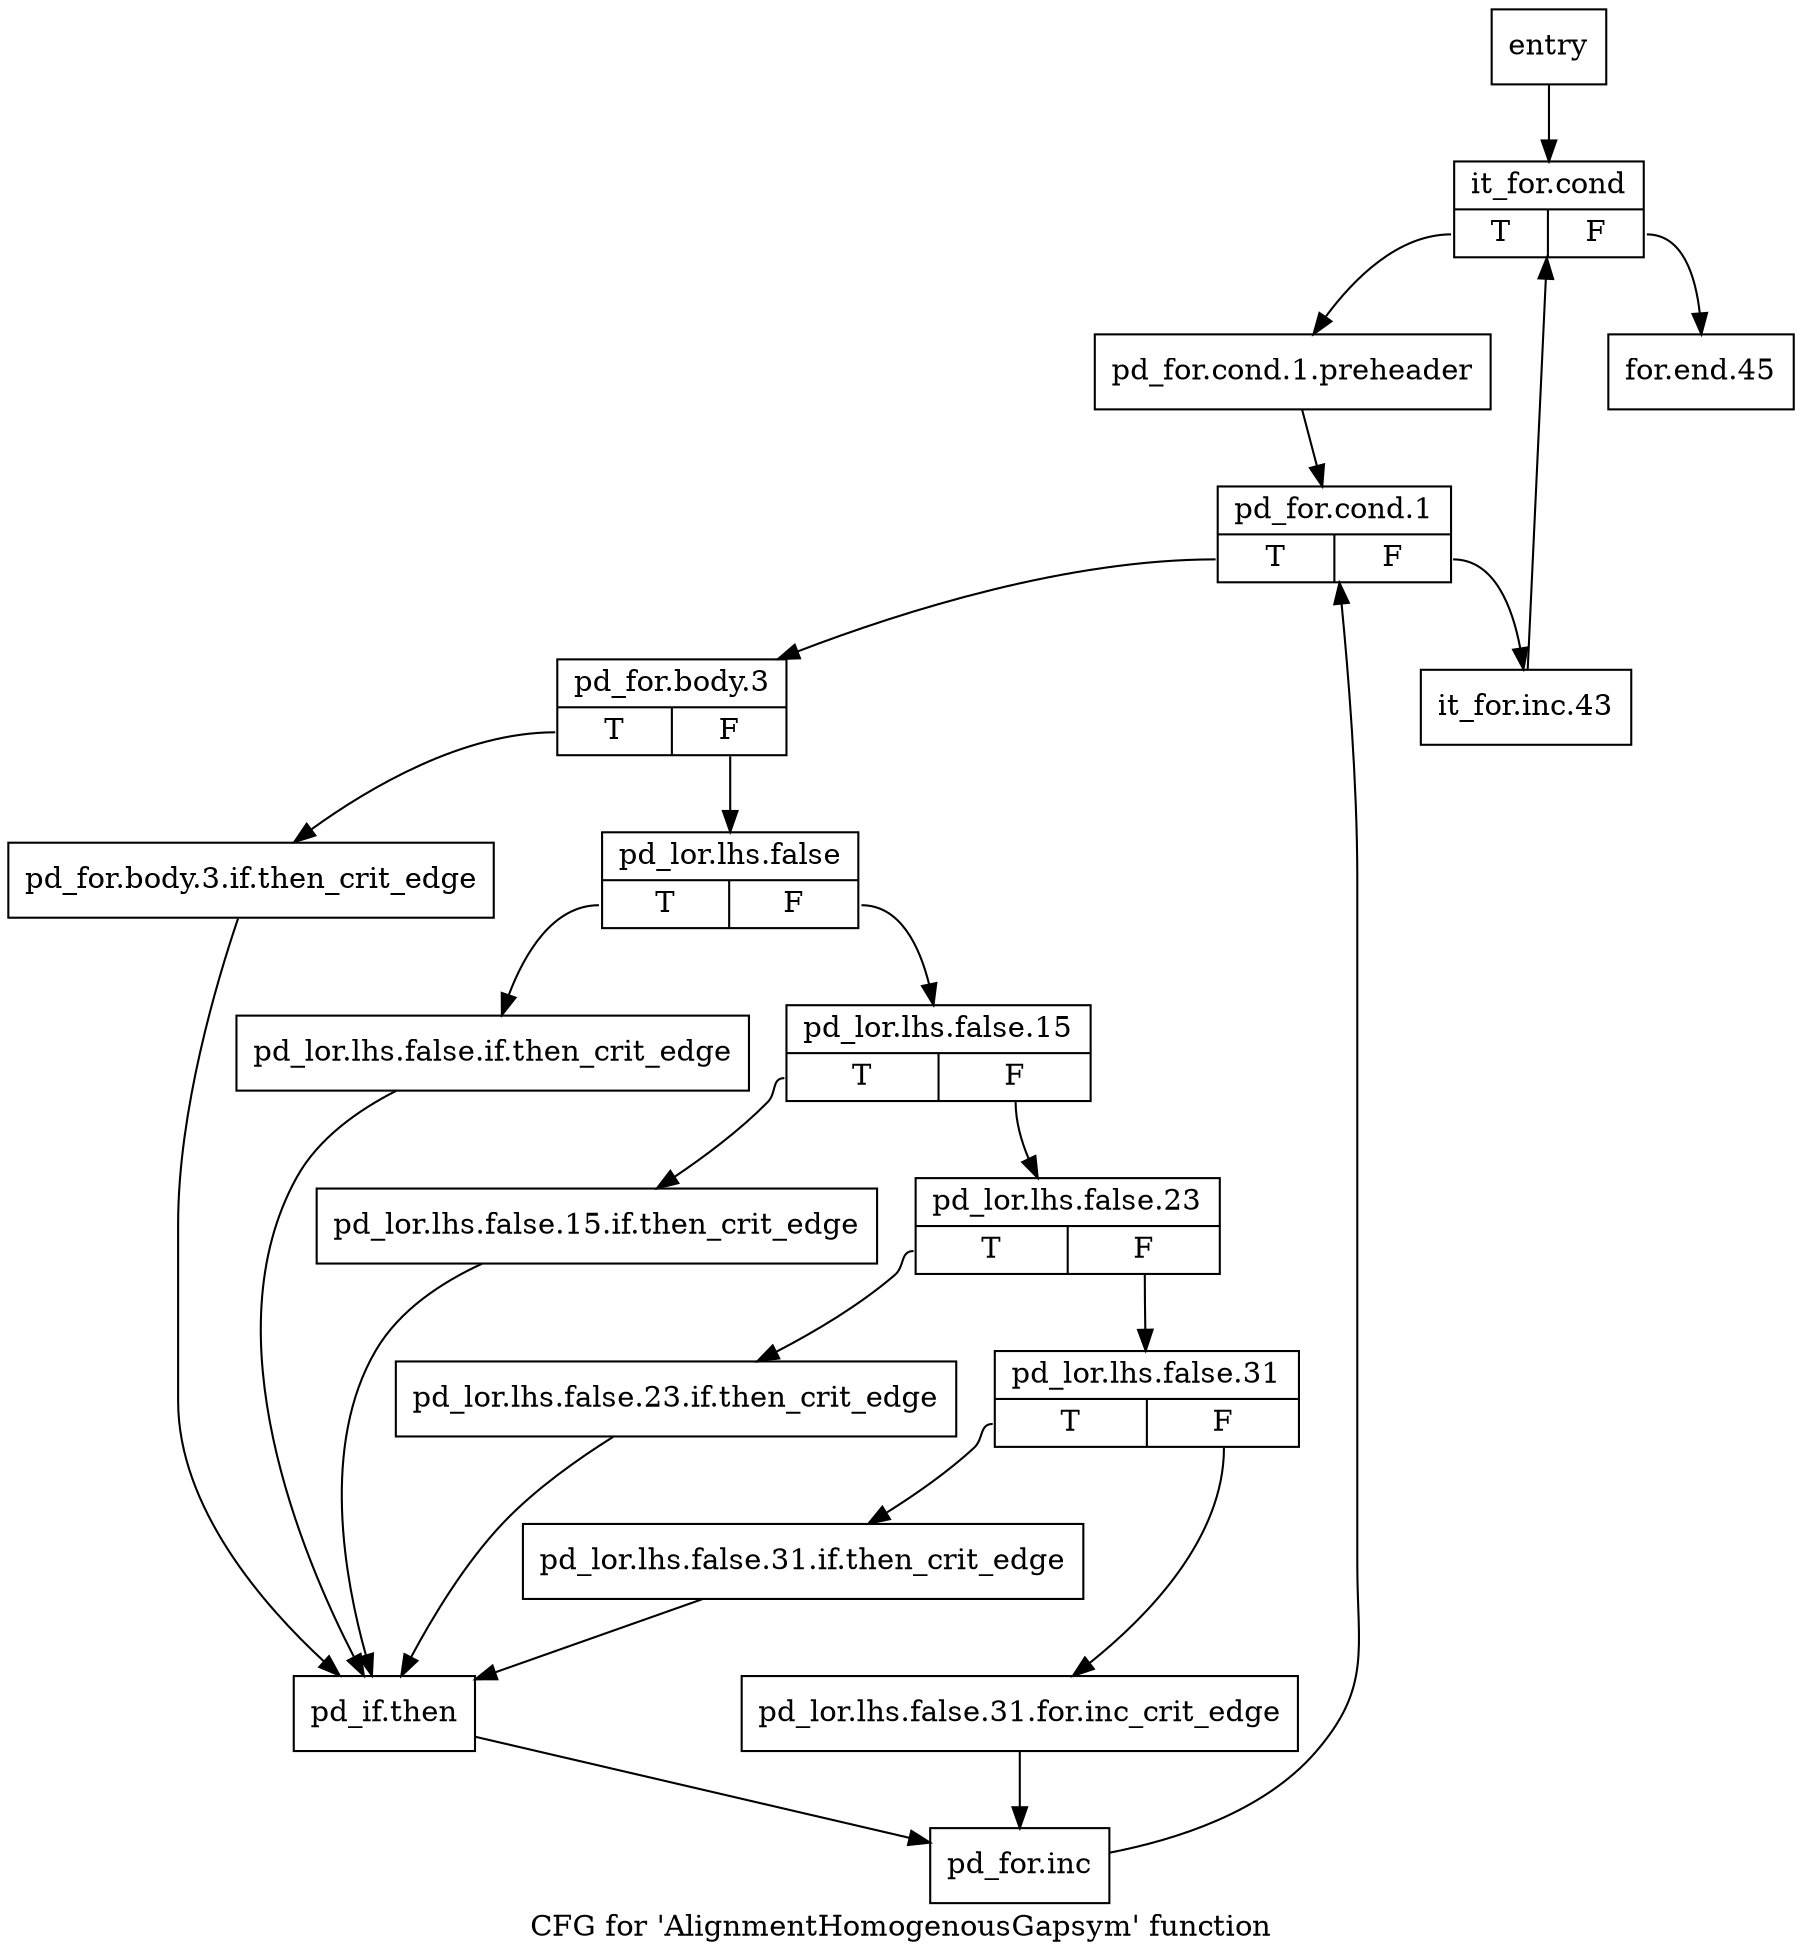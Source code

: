 digraph "CFG for 'AlignmentHomogenousGapsym' function" {
	label="CFG for 'AlignmentHomogenousGapsym' function";

	Node0x2c0bb80 [shape=record,label="{entry}"];
	Node0x2c0bb80 -> Node0x2c0bbd0;
	Node0x2c0bbd0 [shape=record,label="{it_for.cond|{<s0>T|<s1>F}}"];
	Node0x2c0bbd0:s0 -> Node0x2c0bc20;
	Node0x2c0bbd0:s1 -> Node0x2c0c0d0;
	Node0x2c0bc20 [shape=record,label="{pd_for.cond.1.preheader}"];
	Node0x2c0bc20 -> Node0x2c0bc70;
	Node0x2c0bc70 [shape=record,label="{pd_for.cond.1|{<s0>T|<s1>F}}"];
	Node0x2c0bc70:s0 -> Node0x2c0bcc0;
	Node0x2c0bc70:s1 -> Node0x2c0c080;
	Node0x2c0bcc0 [shape=record,label="{pd_for.body.3|{<s0>T|<s1>F}}"];
	Node0x2c0bcc0:s0 -> Node0x2c0bd10;
	Node0x2c0bcc0:s1 -> Node0x2c0bd60;
	Node0x2c0bd10 [shape=record,label="{pd_for.body.3.if.then_crit_edge}"];
	Node0x2c0bd10 -> Node0x2c0bfe0;
	Node0x2c0bd60 [shape=record,label="{pd_lor.lhs.false|{<s0>T|<s1>F}}"];
	Node0x2c0bd60:s0 -> Node0x2c0bdb0;
	Node0x2c0bd60:s1 -> Node0x2c0be00;
	Node0x2c0bdb0 [shape=record,label="{pd_lor.lhs.false.if.then_crit_edge}"];
	Node0x2c0bdb0 -> Node0x2c0bfe0;
	Node0x2c0be00 [shape=record,label="{pd_lor.lhs.false.15|{<s0>T|<s1>F}}"];
	Node0x2c0be00:s0 -> Node0x2c0be50;
	Node0x2c0be00:s1 -> Node0x2c0bea0;
	Node0x2c0be50 [shape=record,label="{pd_lor.lhs.false.15.if.then_crit_edge}"];
	Node0x2c0be50 -> Node0x2c0bfe0;
	Node0x2c0bea0 [shape=record,label="{pd_lor.lhs.false.23|{<s0>T|<s1>F}}"];
	Node0x2c0bea0:s0 -> Node0x2c0bef0;
	Node0x2c0bea0:s1 -> Node0x2c0bf40;
	Node0x2c0bef0 [shape=record,label="{pd_lor.lhs.false.23.if.then_crit_edge}"];
	Node0x2c0bef0 -> Node0x2c0bfe0;
	Node0x2c0bf40 [shape=record,label="{pd_lor.lhs.false.31|{<s0>T|<s1>F}}"];
	Node0x2c0bf40:s0 -> Node0x2c07b50;
	Node0x2c0bf40:s1 -> Node0x2c0bf90;
	Node0x2c0bf90 [shape=record,label="{pd_lor.lhs.false.31.for.inc_crit_edge}"];
	Node0x2c0bf90 -> Node0x2c0c030;
	Node0x2c07b50 [shape=record,label="{pd_lor.lhs.false.31.if.then_crit_edge}"];
	Node0x2c07b50 -> Node0x2c0bfe0;
	Node0x2c0bfe0 [shape=record,label="{pd_if.then}"];
	Node0x2c0bfe0 -> Node0x2c0c030;
	Node0x2c0c030 [shape=record,label="{pd_for.inc}"];
	Node0x2c0c030 -> Node0x2c0bc70;
	Node0x2c0c080 [shape=record,label="{it_for.inc.43}"];
	Node0x2c0c080 -> Node0x2c0bbd0;
	Node0x2c0c0d0 [shape=record,label="{for.end.45}"];
}
